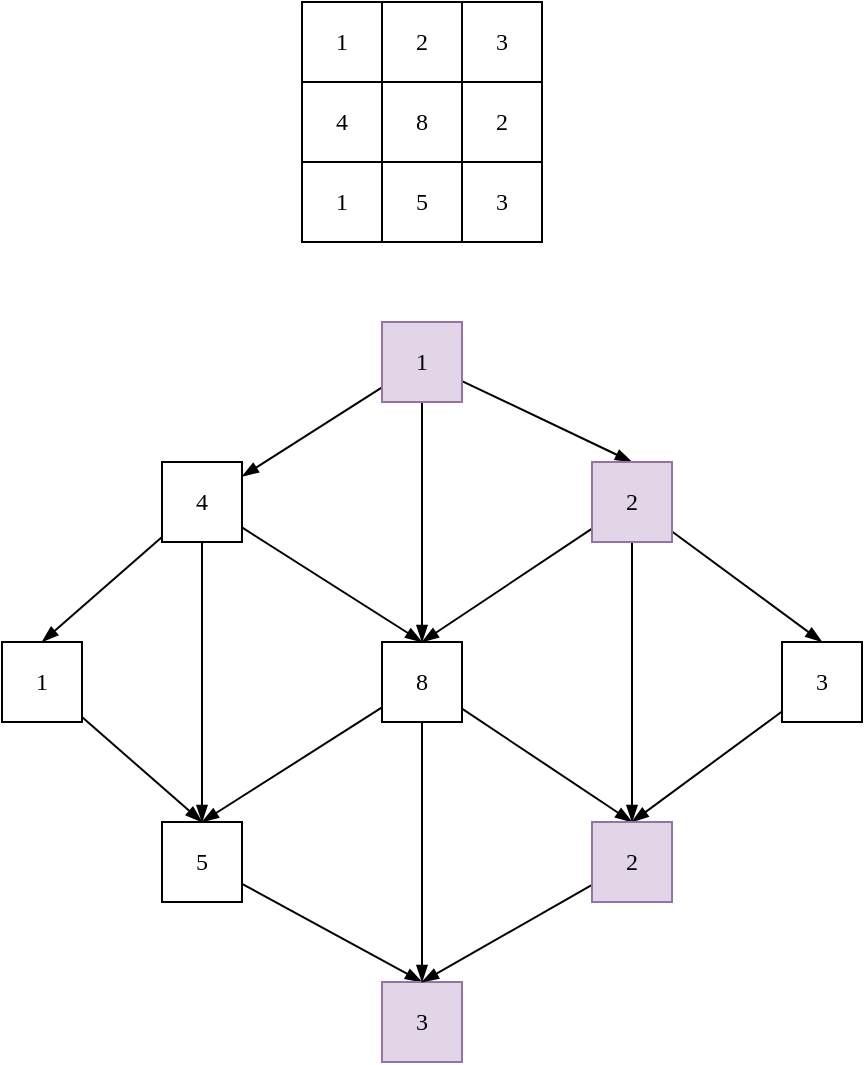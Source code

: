 <mxfile version="14.5.1" type="device"><diagram id="EjArKT-MrFbx6aZLU-S4" name="Page-1"><mxGraphModel dx="1086" dy="495" grid="1" gridSize="10" guides="1" tooltips="1" connect="1" arrows="1" fold="1" page="1" pageScale="1" pageWidth="850" pageHeight="1100" math="0" shadow="0"><root><mxCell id="0"/><mxCell id="1" parent="0"/><mxCell id="C1ttHeHNdcTiGG76rLn--2" value="&lt;font face=&quot;Lucida Console&quot;&gt;1&lt;/font&gt;" style="rounded=0;whiteSpace=wrap;html=1;" parent="1" vertex="1"><mxGeometry x="280" y="400" width="40" height="40" as="geometry"/></mxCell><mxCell id="C1ttHeHNdcTiGG76rLn--3" value="&lt;font face=&quot;Lucida Console&quot;&gt;2&lt;/font&gt;" style="rounded=0;whiteSpace=wrap;html=1;" parent="1" vertex="1"><mxGeometry x="320" y="400" width="40" height="40" as="geometry"/></mxCell><mxCell id="C1ttHeHNdcTiGG76rLn--4" value="&lt;font face=&quot;Lucida Console&quot;&gt;3&lt;/font&gt;" style="rounded=0;whiteSpace=wrap;html=1;" parent="1" vertex="1"><mxGeometry x="360" y="400" width="40" height="40" as="geometry"/></mxCell><mxCell id="gnyh0RW03Y6L-Gr9g4Ej-10" value="&lt;font face=&quot;Lucida Console&quot;&gt;4&lt;/font&gt;" style="rounded=0;whiteSpace=wrap;html=1;" parent="1" vertex="1"><mxGeometry x="280" y="440" width="40" height="40" as="geometry"/></mxCell><mxCell id="X9y8nmT73uhad4sCYpN6-1" value="&lt;font face=&quot;Lucida Console&quot;&gt;8&lt;/font&gt;" style="rounded=0;whiteSpace=wrap;html=1;" parent="1" vertex="1"><mxGeometry x="320" y="440" width="40" height="40" as="geometry"/></mxCell><mxCell id="X9y8nmT73uhad4sCYpN6-2" value="&lt;font face=&quot;Lucida Console&quot;&gt;2&lt;/font&gt;" style="rounded=0;whiteSpace=wrap;html=1;" parent="1" vertex="1"><mxGeometry x="360" y="440" width="40" height="40" as="geometry"/></mxCell><mxCell id="G1KF8Jky8_3yLNnPaHPe-1" value="&lt;font face=&quot;Lucida Console&quot;&gt;1&lt;/font&gt;" style="rounded=0;whiteSpace=wrap;html=1;" parent="1" vertex="1"><mxGeometry x="280" y="480" width="40" height="40" as="geometry"/></mxCell><mxCell id="G1KF8Jky8_3yLNnPaHPe-2" value="&lt;font face=&quot;Lucida Console&quot;&gt;5&lt;/font&gt;" style="rounded=0;whiteSpace=wrap;html=1;" parent="1" vertex="1"><mxGeometry x="320" y="480" width="40" height="40" as="geometry"/></mxCell><mxCell id="G1KF8Jky8_3yLNnPaHPe-3" value="&lt;font face=&quot;Lucida Console&quot;&gt;3&lt;/font&gt;" style="rounded=0;whiteSpace=wrap;html=1;" parent="1" vertex="1"><mxGeometry x="360" y="480" width="40" height="40" as="geometry"/></mxCell><mxCell id="G1KF8Jky8_3yLNnPaHPe-23" style="rounded=0;orthogonalLoop=1;jettySize=auto;html=1;endArrow=blockThin;endFill=1;" parent="1" source="G1KF8Jky8_3yLNnPaHPe-13" target="G1KF8Jky8_3yLNnPaHPe-14" edge="1"><mxGeometry relative="1" as="geometry"/></mxCell><mxCell id="G1KF8Jky8_3yLNnPaHPe-24" style="edgeStyle=none;rounded=0;orthogonalLoop=1;jettySize=auto;html=1;entryX=0.5;entryY=0;entryDx=0;entryDy=0;endArrow=blockThin;endFill=1;" parent="1" source="G1KF8Jky8_3yLNnPaHPe-13" target="G1KF8Jky8_3yLNnPaHPe-15" edge="1"><mxGeometry relative="1" as="geometry"/></mxCell><mxCell id="Z621RAkX1cMBJERw9TXH-2" value="" style="rounded=0;orthogonalLoop=1;jettySize=auto;html=1;endArrow=blockThin;endFill=1;entryX=0.5;entryY=0;entryDx=0;entryDy=0;" edge="1" parent="1" source="G1KF8Jky8_3yLNnPaHPe-13" target="Z621RAkX1cMBJERw9TXH-3"><mxGeometry relative="1" as="geometry"><mxPoint x="340" y="630" as="targetPoint"/></mxGeometry></mxCell><mxCell id="G1KF8Jky8_3yLNnPaHPe-13" value="&lt;font face=&quot;Lucida Console&quot;&gt;1&lt;/font&gt;" style="rounded=0;whiteSpace=wrap;html=1;fillColor=#e1d5e7;strokeColor=#9673a6;" parent="1" vertex="1"><mxGeometry x="320" y="560" width="40" height="40" as="geometry"/></mxCell><mxCell id="G1KF8Jky8_3yLNnPaHPe-33" style="edgeStyle=none;rounded=0;orthogonalLoop=1;jettySize=auto;html=1;entryX=0.5;entryY=0;entryDx=0;entryDy=0;endArrow=blockThin;endFill=1;" parent="1" source="G1KF8Jky8_3yLNnPaHPe-14" target="G1KF8Jky8_3yLNnPaHPe-22" edge="1"><mxGeometry relative="1" as="geometry"/></mxCell><mxCell id="G1KF8Jky8_3yLNnPaHPe-34" style="edgeStyle=none;rounded=0;orthogonalLoop=1;jettySize=auto;html=1;endArrow=blockThin;endFill=1;" parent="1" source="G1KF8Jky8_3yLNnPaHPe-14" target="G1KF8Jky8_3yLNnPaHPe-16" edge="1"><mxGeometry relative="1" as="geometry"/></mxCell><mxCell id="Z621RAkX1cMBJERw9TXH-7" style="edgeStyle=none;rounded=0;orthogonalLoop=1;jettySize=auto;html=1;entryX=0.5;entryY=0;entryDx=0;entryDy=0;endArrow=blockThin;endFill=1;" edge="1" parent="1" source="G1KF8Jky8_3yLNnPaHPe-14" target="Z621RAkX1cMBJERw9TXH-3"><mxGeometry relative="1" as="geometry"/></mxCell><mxCell id="G1KF8Jky8_3yLNnPaHPe-14" value="&lt;font face=&quot;Lucida Console&quot;&gt;4&lt;/font&gt;" style="rounded=0;whiteSpace=wrap;html=1;" parent="1" vertex="1"><mxGeometry x="210" y="630" width="40" height="40" as="geometry"/></mxCell><mxCell id="G1KF8Jky8_3yLNnPaHPe-26" style="edgeStyle=none;rounded=0;orthogonalLoop=1;jettySize=auto;html=1;entryX=0.5;entryY=0;entryDx=0;entryDy=0;endArrow=blockThin;endFill=1;" parent="1" source="G1KF8Jky8_3yLNnPaHPe-15" target="G1KF8Jky8_3yLNnPaHPe-17" edge="1"><mxGeometry relative="1" as="geometry"/></mxCell><mxCell id="Z621RAkX1cMBJERw9TXH-4" style="edgeStyle=none;rounded=0;orthogonalLoop=1;jettySize=auto;html=1;entryX=0.5;entryY=0;entryDx=0;entryDy=0;endArrow=blockThin;endFill=1;" edge="1" parent="1" source="G1KF8Jky8_3yLNnPaHPe-15" target="Z621RAkX1cMBJERw9TXH-3"><mxGeometry relative="1" as="geometry"/></mxCell><mxCell id="Z621RAkX1cMBJERw9TXH-6" style="edgeStyle=none;rounded=0;orthogonalLoop=1;jettySize=auto;html=1;entryX=0.5;entryY=0;entryDx=0;entryDy=0;endArrow=blockThin;endFill=1;" edge="1" parent="1" source="G1KF8Jky8_3yLNnPaHPe-15" target="Z621RAkX1cMBJERw9TXH-5"><mxGeometry relative="1" as="geometry"/></mxCell><mxCell id="G1KF8Jky8_3yLNnPaHPe-15" value="&lt;font face=&quot;Lucida Console&quot;&gt;2&lt;/font&gt;" style="rounded=0;whiteSpace=wrap;html=1;fillColor=#e1d5e7;strokeColor=#9673a6;" parent="1" vertex="1"><mxGeometry x="425" y="630" width="40" height="40" as="geometry"/></mxCell><mxCell id="Z621RAkX1cMBJERw9TXH-11" style="edgeStyle=none;rounded=0;orthogonalLoop=1;jettySize=auto;html=1;entryX=0.5;entryY=0;entryDx=0;entryDy=0;endArrow=blockThin;endFill=1;" edge="1" parent="1" source="G1KF8Jky8_3yLNnPaHPe-16" target="G1KF8Jky8_3yLNnPaHPe-21"><mxGeometry relative="1" as="geometry"/></mxCell><mxCell id="G1KF8Jky8_3yLNnPaHPe-16" value="&lt;font face=&quot;Lucida Console&quot;&gt;5&lt;/font&gt;" style="rounded=0;whiteSpace=wrap;html=1;" parent="1" vertex="1"><mxGeometry x="210" y="810" width="40" height="40" as="geometry"/></mxCell><mxCell id="Z621RAkX1cMBJERw9TXH-8" style="edgeStyle=none;rounded=0;orthogonalLoop=1;jettySize=auto;html=1;entryX=0.5;entryY=0;entryDx=0;entryDy=0;endArrow=blockThin;endFill=1;" edge="1" parent="1" source="G1KF8Jky8_3yLNnPaHPe-17" target="Z621RAkX1cMBJERw9TXH-5"><mxGeometry relative="1" as="geometry"/></mxCell><mxCell id="G1KF8Jky8_3yLNnPaHPe-17" value="&lt;font face=&quot;Lucida Console&quot;&gt;3&lt;/font&gt;" style="rounded=0;whiteSpace=wrap;html=1;" parent="1" vertex="1"><mxGeometry x="520" y="720" width="40" height="40" as="geometry"/></mxCell><mxCell id="G1KF8Jky8_3yLNnPaHPe-21" value="&lt;font face=&quot;Lucida Console&quot;&gt;3&lt;/font&gt;" style="rounded=0;whiteSpace=wrap;html=1;fillColor=#e1d5e7;strokeColor=#9673a6;" parent="1" vertex="1"><mxGeometry x="320" y="890" width="40" height="40" as="geometry"/></mxCell><mxCell id="Z621RAkX1cMBJERw9TXH-12" style="edgeStyle=none;rounded=0;orthogonalLoop=1;jettySize=auto;html=1;entryX=0.5;entryY=0;entryDx=0;entryDy=0;endArrow=blockThin;endFill=1;" edge="1" parent="1" source="G1KF8Jky8_3yLNnPaHPe-22" target="G1KF8Jky8_3yLNnPaHPe-16"><mxGeometry relative="1" as="geometry"/></mxCell><mxCell id="G1KF8Jky8_3yLNnPaHPe-22" value="&lt;font face=&quot;Lucida Console&quot;&gt;1&lt;/font&gt;" style="rounded=0;whiteSpace=wrap;html=1;" parent="1" vertex="1"><mxGeometry x="130" y="720" width="40" height="40" as="geometry"/></mxCell><mxCell id="Z621RAkX1cMBJERw9TXH-9" style="edgeStyle=none;rounded=0;orthogonalLoop=1;jettySize=auto;html=1;entryX=0.5;entryY=0;entryDx=0;entryDy=0;endArrow=blockThin;endFill=1;" edge="1" parent="1" source="Z621RAkX1cMBJERw9TXH-3" target="G1KF8Jky8_3yLNnPaHPe-21"><mxGeometry relative="1" as="geometry"/></mxCell><mxCell id="Z621RAkX1cMBJERw9TXH-13" style="edgeStyle=none;rounded=0;orthogonalLoop=1;jettySize=auto;html=1;entryX=0.5;entryY=0;entryDx=0;entryDy=0;endArrow=blockThin;endFill=1;" edge="1" parent="1" source="Z621RAkX1cMBJERw9TXH-3" target="G1KF8Jky8_3yLNnPaHPe-16"><mxGeometry relative="1" as="geometry"/></mxCell><mxCell id="Z621RAkX1cMBJERw9TXH-14" style="edgeStyle=none;rounded=0;orthogonalLoop=1;jettySize=auto;html=1;entryX=0.5;entryY=0;entryDx=0;entryDy=0;endArrow=blockThin;endFill=1;" edge="1" parent="1" source="Z621RAkX1cMBJERw9TXH-3" target="Z621RAkX1cMBJERw9TXH-5"><mxGeometry relative="1" as="geometry"/></mxCell><mxCell id="Z621RAkX1cMBJERw9TXH-3" value="&lt;font face=&quot;Lucida Console&quot;&gt;8&lt;/font&gt;" style="rounded=0;whiteSpace=wrap;html=1;" vertex="1" parent="1"><mxGeometry x="320" y="720" width="40" height="40" as="geometry"/></mxCell><mxCell id="Z621RAkX1cMBJERw9TXH-10" style="edgeStyle=none;rounded=0;orthogonalLoop=1;jettySize=auto;html=1;entryX=0.5;entryY=0;entryDx=0;entryDy=0;endArrow=blockThin;endFill=1;" edge="1" parent="1" source="Z621RAkX1cMBJERw9TXH-5" target="G1KF8Jky8_3yLNnPaHPe-21"><mxGeometry relative="1" as="geometry"/></mxCell><mxCell id="Z621RAkX1cMBJERw9TXH-5" value="&lt;font face=&quot;Lucida Console&quot;&gt;2&lt;/font&gt;" style="rounded=0;whiteSpace=wrap;html=1;fillColor=#e1d5e7;strokeColor=#9673a6;" vertex="1" parent="1"><mxGeometry x="425" y="810" width="40" height="40" as="geometry"/></mxCell></root></mxGraphModel></diagram></mxfile>
